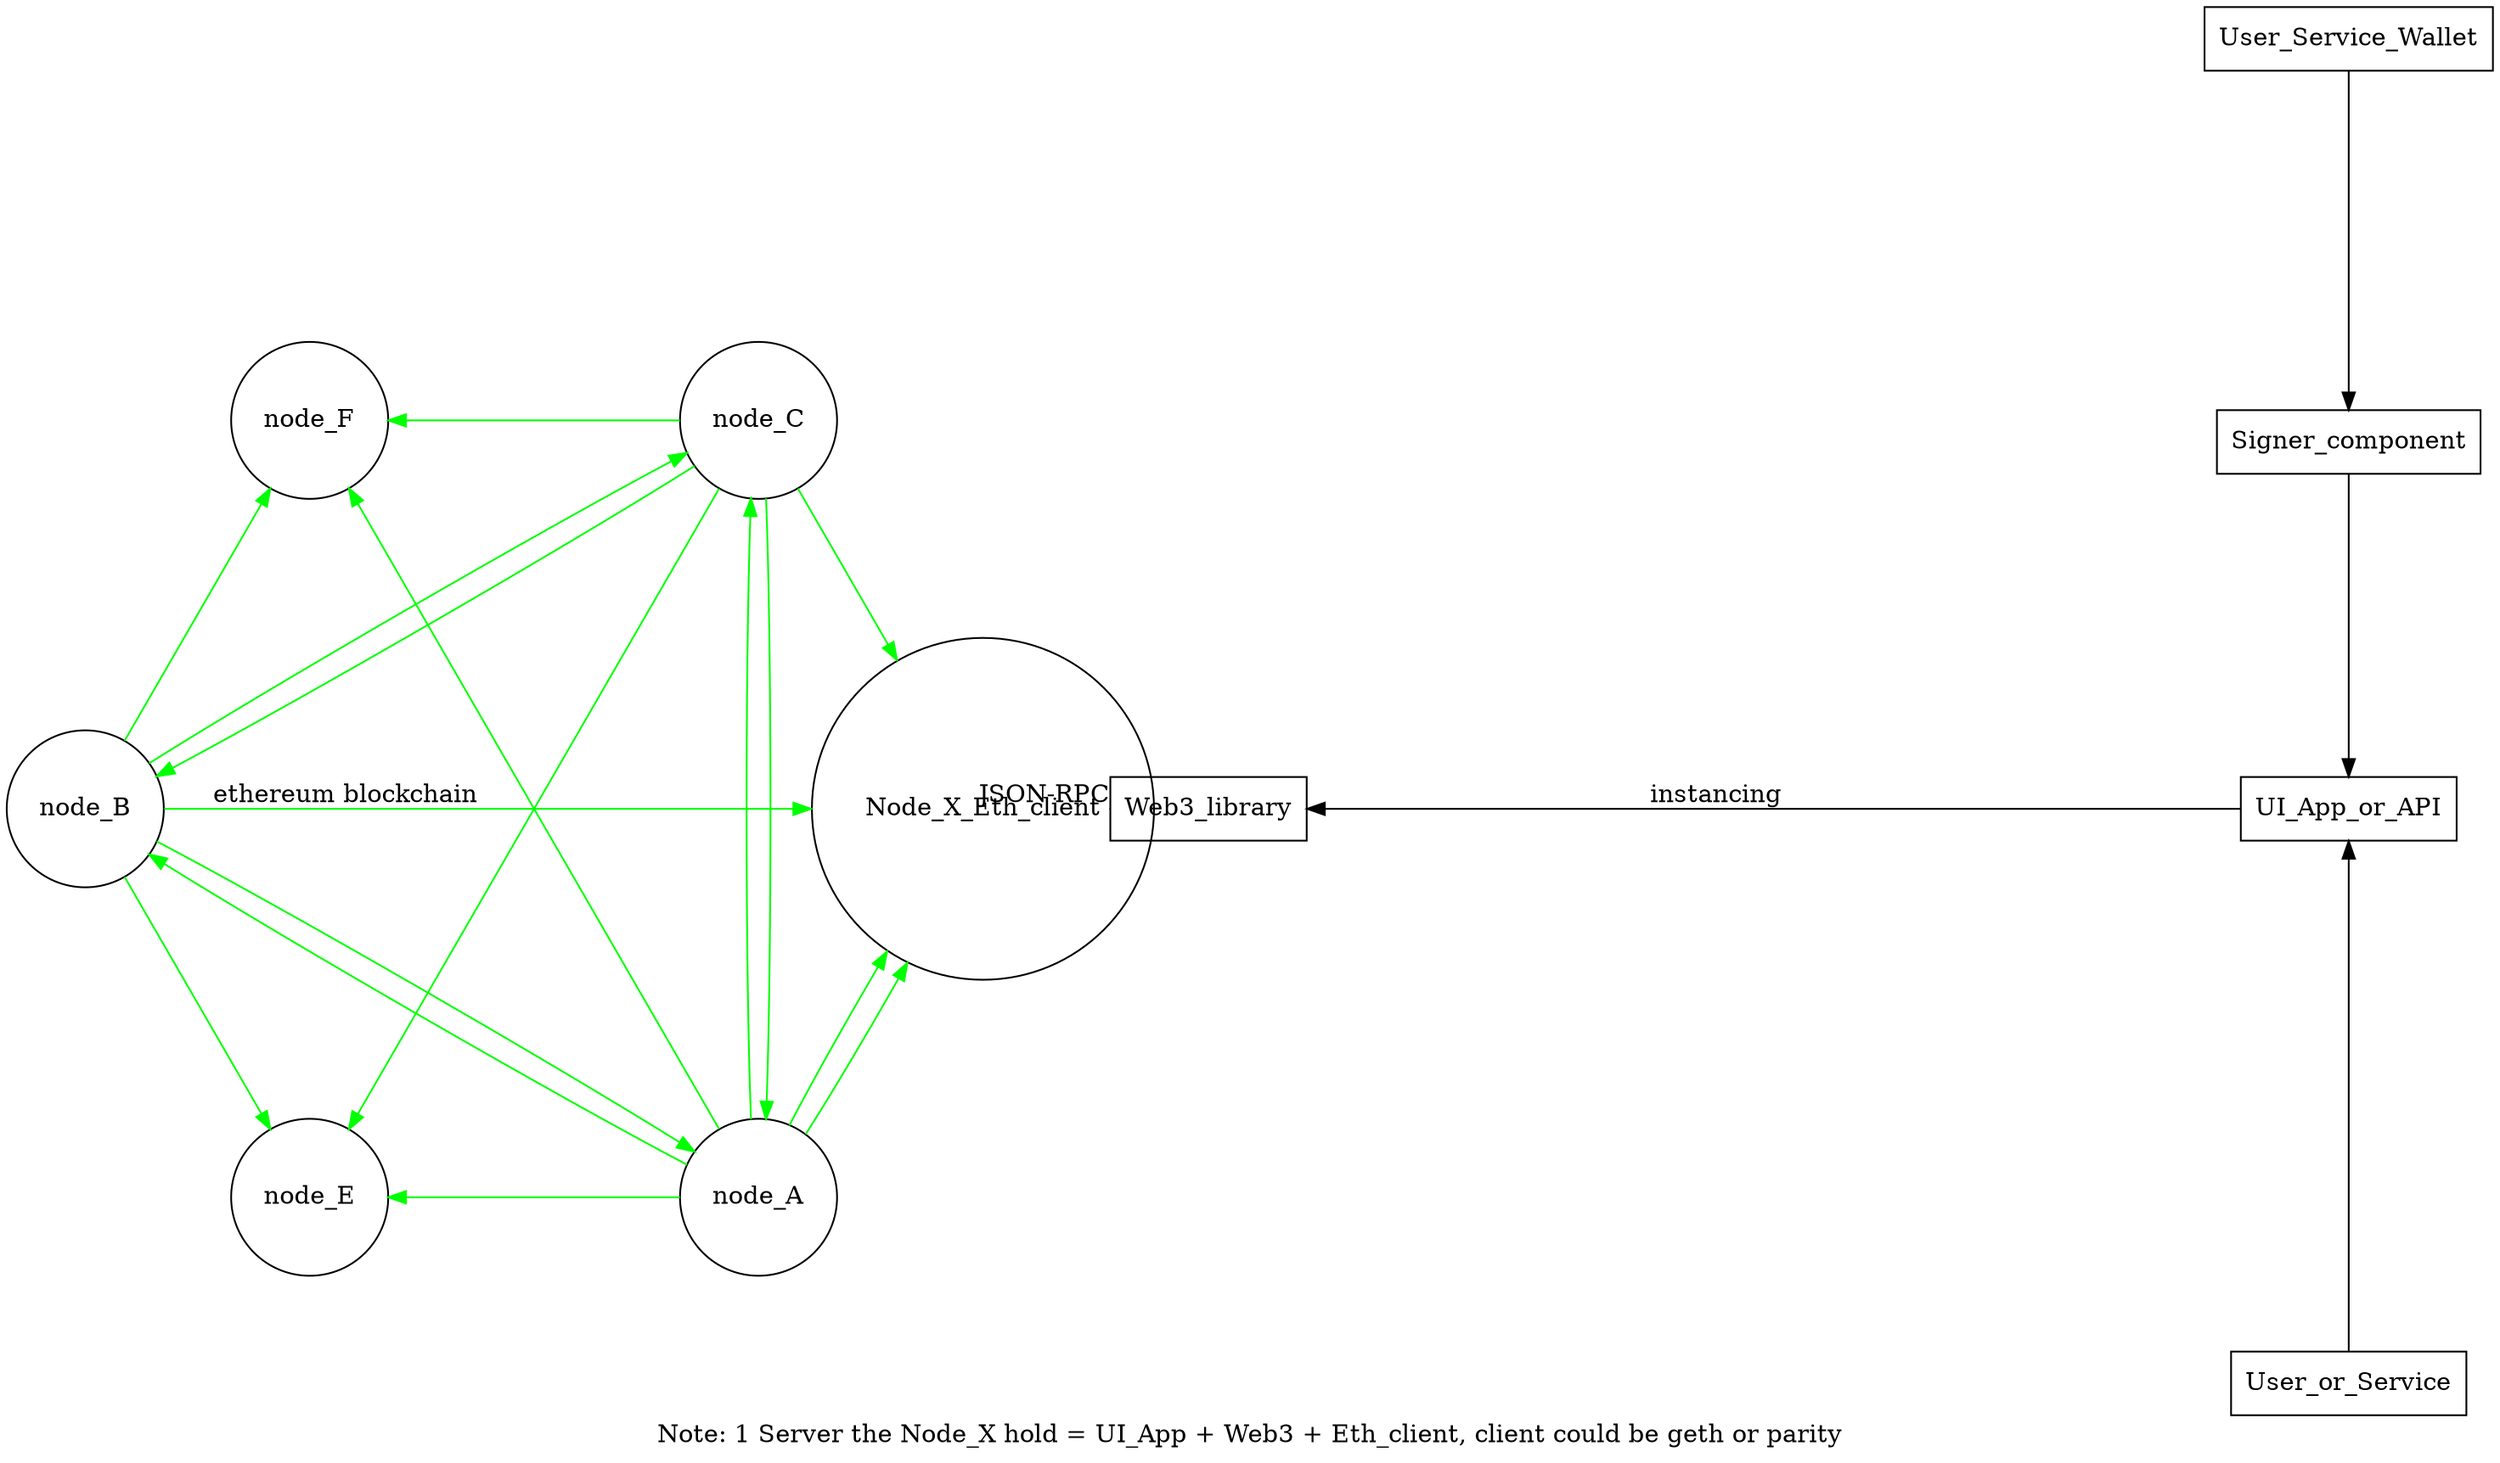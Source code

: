 digraph ethereum {
  label="Note: 1 Server the Node_X hold = UI_App + Web3 + Eth_client, client could be geth or parity"
  layout="circo";
  node [shape = circle];

  node_A -> node_B [color="green"];
  node_A -> node_C [color="green"];
  node_A -> Node_X_Eth_client [color="green"];
  node_A -> Node_X_Eth_client [color="green"];
  node_A -> node_E [color="green"];
  node_A -> node_F [color="green"];

  node_B -> node_A [color="green"];
  node_B -> node_C [color="green"];
  node_B -> Node_X_Eth_client [color="green" label="ethereum blockchain"];
  node_B -> node_E [color="green"];
  node_B -> node_F [color="green"];

  node_C -> node_A [color="green"];
  node_C -> node_B [color="green"];
  node_C -> Node_X_Eth_client [color="green"];
  node_C -> node_E [color="green"];
  node_C -> node_F [color="green"];

  rankdir=LR;
  subgraph components_by_node {

  layout="dot";
  node [shape = box];
  Node_X_Eth_client [shape = circle];

    User_or_Service-> UI_App_or_API;
    User_Service_Wallet -> Signer_component;
    Signer_component -> UI_App_or_API;
    UI_App_or_API -> Web3_library [label="instancing"];
    Web3_library -> Node_X_Eth_client [label="JSON-RPC" arrowhead="none" len="10"];



  }

}
